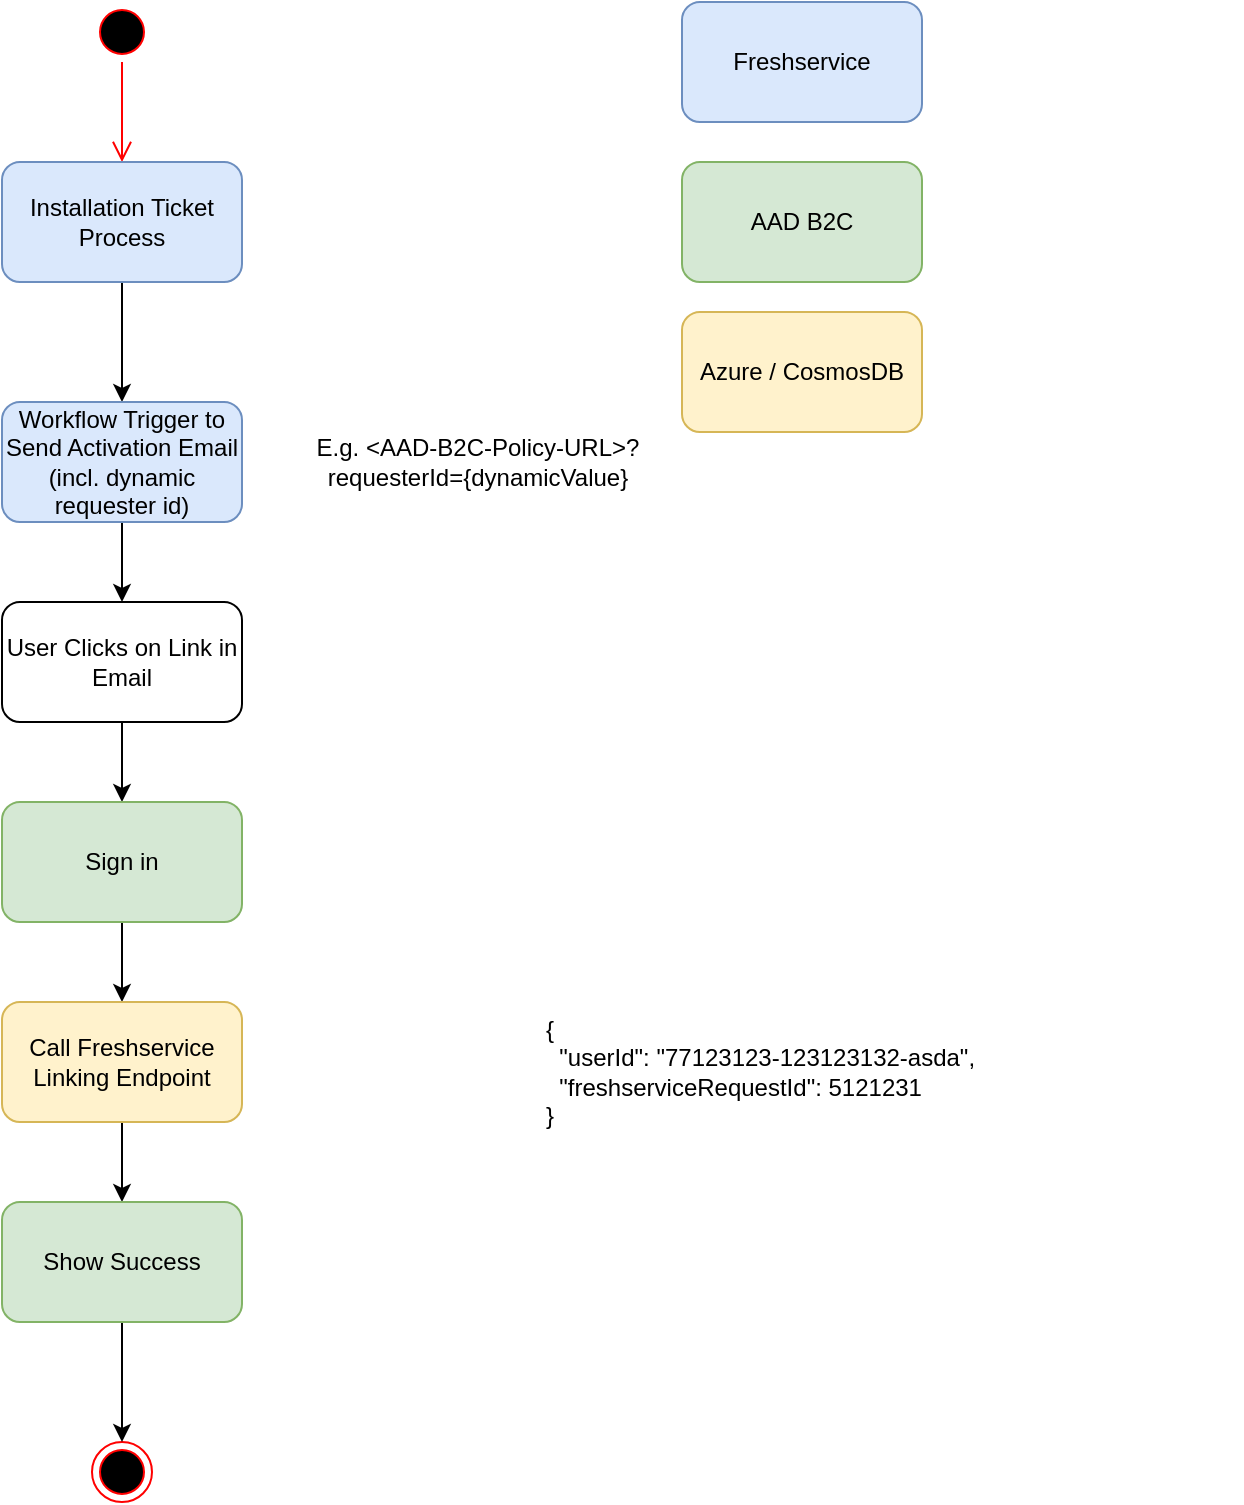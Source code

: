 <mxfile version="20.2.3" type="embed"><diagram id="bmoVwJ5EB-fbwTw_-mzG" name="Page-1"><mxGraphModel dx="1018" dy="724" grid="1" gridSize="10" guides="1" tooltips="1" connect="1" arrows="1" fold="1" page="1" pageScale="1" pageWidth="827" pageHeight="1169" math="0" shadow="0"><root><mxCell id="0"/><mxCell id="1" parent="0"/><mxCell id="vac9QoIkcJklISt76C3o-1" value="" style="ellipse;html=1;shape=startState;fillColor=#000000;strokeColor=#ff0000;" vertex="1" parent="1"><mxGeometry x="305" y="40" width="30" height="30" as="geometry"/></mxCell><mxCell id="vac9QoIkcJklISt76C3o-2" value="" style="edgeStyle=orthogonalEdgeStyle;html=1;verticalAlign=bottom;endArrow=open;endSize=8;strokeColor=#ff0000;rounded=0;entryX=0.5;entryY=0;entryDx=0;entryDy=0;" edge="1" parent="1" source="vac9QoIkcJklISt76C3o-1" target="vac9QoIkcJklISt76C3o-5"><mxGeometry relative="1" as="geometry"><mxPoint x="365" y="130" as="targetPoint"/></mxGeometry></mxCell><mxCell id="vac9QoIkcJklISt76C3o-3" value="" style="ellipse;html=1;shape=endState;fillColor=#000000;strokeColor=#ff0000;" vertex="1" parent="1"><mxGeometry x="305" y="760" width="30" height="30" as="geometry"/></mxCell><mxCell id="vac9QoIkcJklISt76C3o-4" style="edgeStyle=orthogonalEdgeStyle;rounded=0;orthogonalLoop=1;jettySize=auto;html=1;exitX=0.5;exitY=1;exitDx=0;exitDy=0;entryX=0.5;entryY=0;entryDx=0;entryDy=0;" edge="1" parent="1" source="vac9QoIkcJklISt76C3o-5" target="vac9QoIkcJklISt76C3o-9"><mxGeometry relative="1" as="geometry"/></mxCell><mxCell id="vac9QoIkcJklISt76C3o-5" value="Installation Ticket Process" style="rounded=1;whiteSpace=wrap;html=1;fillColor=#dae8fc;strokeColor=#6c8ebf;" vertex="1" parent="1"><mxGeometry x="260" y="120" width="120" height="60" as="geometry"/></mxCell><mxCell id="vac9QoIkcJklISt76C3o-6" value="Freshservice" style="rounded=1;whiteSpace=wrap;html=1;fillColor=#dae8fc;strokeColor=#6c8ebf;" vertex="1" parent="1"><mxGeometry x="600" y="40" width="120" height="60" as="geometry"/></mxCell><mxCell id="vac9QoIkcJklISt76C3o-7" value="AAD B2C" style="rounded=1;whiteSpace=wrap;html=1;fillColor=#d5e8d4;strokeColor=#82b366;" vertex="1" parent="1"><mxGeometry x="600" y="120" width="120" height="60" as="geometry"/></mxCell><mxCell id="vac9QoIkcJklISt76C3o-8" style="edgeStyle=orthogonalEdgeStyle;rounded=0;orthogonalLoop=1;jettySize=auto;html=1;exitX=0.5;exitY=1;exitDx=0;exitDy=0;" edge="1" parent="1" source="vac9QoIkcJklISt76C3o-9" target="vac9QoIkcJklISt76C3o-12"><mxGeometry relative="1" as="geometry"/></mxCell><mxCell id="vac9QoIkcJklISt76C3o-9" value="Workflow Trigger to Send Activation Email (incl. dynamic requester id)" style="rounded=1;whiteSpace=wrap;html=1;fillColor=#dae8fc;strokeColor=#6c8ebf;" vertex="1" parent="1"><mxGeometry x="260" y="240" width="120" height="60" as="geometry"/></mxCell><mxCell id="vac9QoIkcJklISt76C3o-10" value="E.g. &amp;lt;AAD-B2C-Policy-URL&amp;gt;?requesterId={dynamicValue}" style="text;html=1;strokeColor=none;fillColor=none;align=center;verticalAlign=middle;whiteSpace=wrap;rounded=0;" vertex="1" parent="1"><mxGeometry x="390" y="255" width="216" height="30" as="geometry"/></mxCell><mxCell id="vac9QoIkcJklISt76C3o-11" style="edgeStyle=orthogonalEdgeStyle;rounded=0;orthogonalLoop=1;jettySize=auto;html=1;exitX=0.5;exitY=1;exitDx=0;exitDy=0;entryX=0.5;entryY=0;entryDx=0;entryDy=0;" edge="1" parent="1" source="vac9QoIkcJklISt76C3o-12" target="vac9QoIkcJklISt76C3o-14"><mxGeometry relative="1" as="geometry"/></mxCell><mxCell id="vac9QoIkcJklISt76C3o-12" value="User Clicks on Link in Email" style="rounded=1;whiteSpace=wrap;html=1;" vertex="1" parent="1"><mxGeometry x="260" y="340" width="120" height="60" as="geometry"/></mxCell><mxCell id="vac9QoIkcJklISt76C3o-13" style="edgeStyle=orthogonalEdgeStyle;rounded=0;orthogonalLoop=1;jettySize=auto;html=1;exitX=0.5;exitY=1;exitDx=0;exitDy=0;" edge="1" parent="1" source="vac9QoIkcJklISt76C3o-14" target="vac9QoIkcJklISt76C3o-17"><mxGeometry relative="1" as="geometry"/></mxCell><mxCell id="vac9QoIkcJklISt76C3o-14" value="Sign in" style="rounded=1;whiteSpace=wrap;html=1;fillColor=#d5e8d4;strokeColor=#82b366;" vertex="1" parent="1"><mxGeometry x="260" y="440" width="120" height="60" as="geometry"/></mxCell><mxCell id="vac9QoIkcJklISt76C3o-15" value="Azure / CosmosDB" style="rounded=1;whiteSpace=wrap;html=1;fillColor=#fff2cc;strokeColor=#d6b656;" vertex="1" parent="1"><mxGeometry x="600" y="195" width="120" height="60" as="geometry"/></mxCell><mxCell id="vac9QoIkcJklISt76C3o-16" style="edgeStyle=orthogonalEdgeStyle;rounded=0;orthogonalLoop=1;jettySize=auto;html=1;exitX=0.5;exitY=1;exitDx=0;exitDy=0;" edge="1" parent="1" source="vac9QoIkcJklISt76C3o-17" target="vac9QoIkcJklISt76C3o-19"><mxGeometry relative="1" as="geometry"/></mxCell><mxCell id="vac9QoIkcJklISt76C3o-17" value="Call Freshservice Linking Endpoint" style="rounded=1;whiteSpace=wrap;html=1;fillColor=#fff2cc;strokeColor=#d6b656;" vertex="1" parent="1"><mxGeometry x="260" y="540" width="120" height="60" as="geometry"/></mxCell><mxCell id="vac9QoIkcJklISt76C3o-18" style="edgeStyle=orthogonalEdgeStyle;rounded=0;orthogonalLoop=1;jettySize=auto;html=1;exitX=0.5;exitY=1;exitDx=0;exitDy=0;entryX=0.5;entryY=0;entryDx=0;entryDy=0;" edge="1" parent="1" source="vac9QoIkcJklISt76C3o-19" target="vac9QoIkcJklISt76C3o-3"><mxGeometry relative="1" as="geometry"/></mxCell><mxCell id="vac9QoIkcJklISt76C3o-19" value="Show Success" style="rounded=1;whiteSpace=wrap;html=1;fillColor=#d5e8d4;strokeColor=#82b366;" vertex="1" parent="1"><mxGeometry x="260" y="640" width="120" height="60" as="geometry"/></mxCell><mxCell id="vac9QoIkcJklISt76C3o-20" value="{&lt;br&gt;&amp;nbsp; &quot;userId&quot;: &quot;77123123-123123132-asda&quot;,&lt;br&gt;&amp;nbsp; &quot;freshserviceRequestId&quot;: 5121231&lt;br&gt;}" style="text;html=1;strokeColor=none;fillColor=none;align=left;verticalAlign=middle;whiteSpace=wrap;rounded=0;" vertex="1" parent="1"><mxGeometry x="530" y="560" width="350" height="30" as="geometry"/></mxCell></root></mxGraphModel></diagram></mxfile>